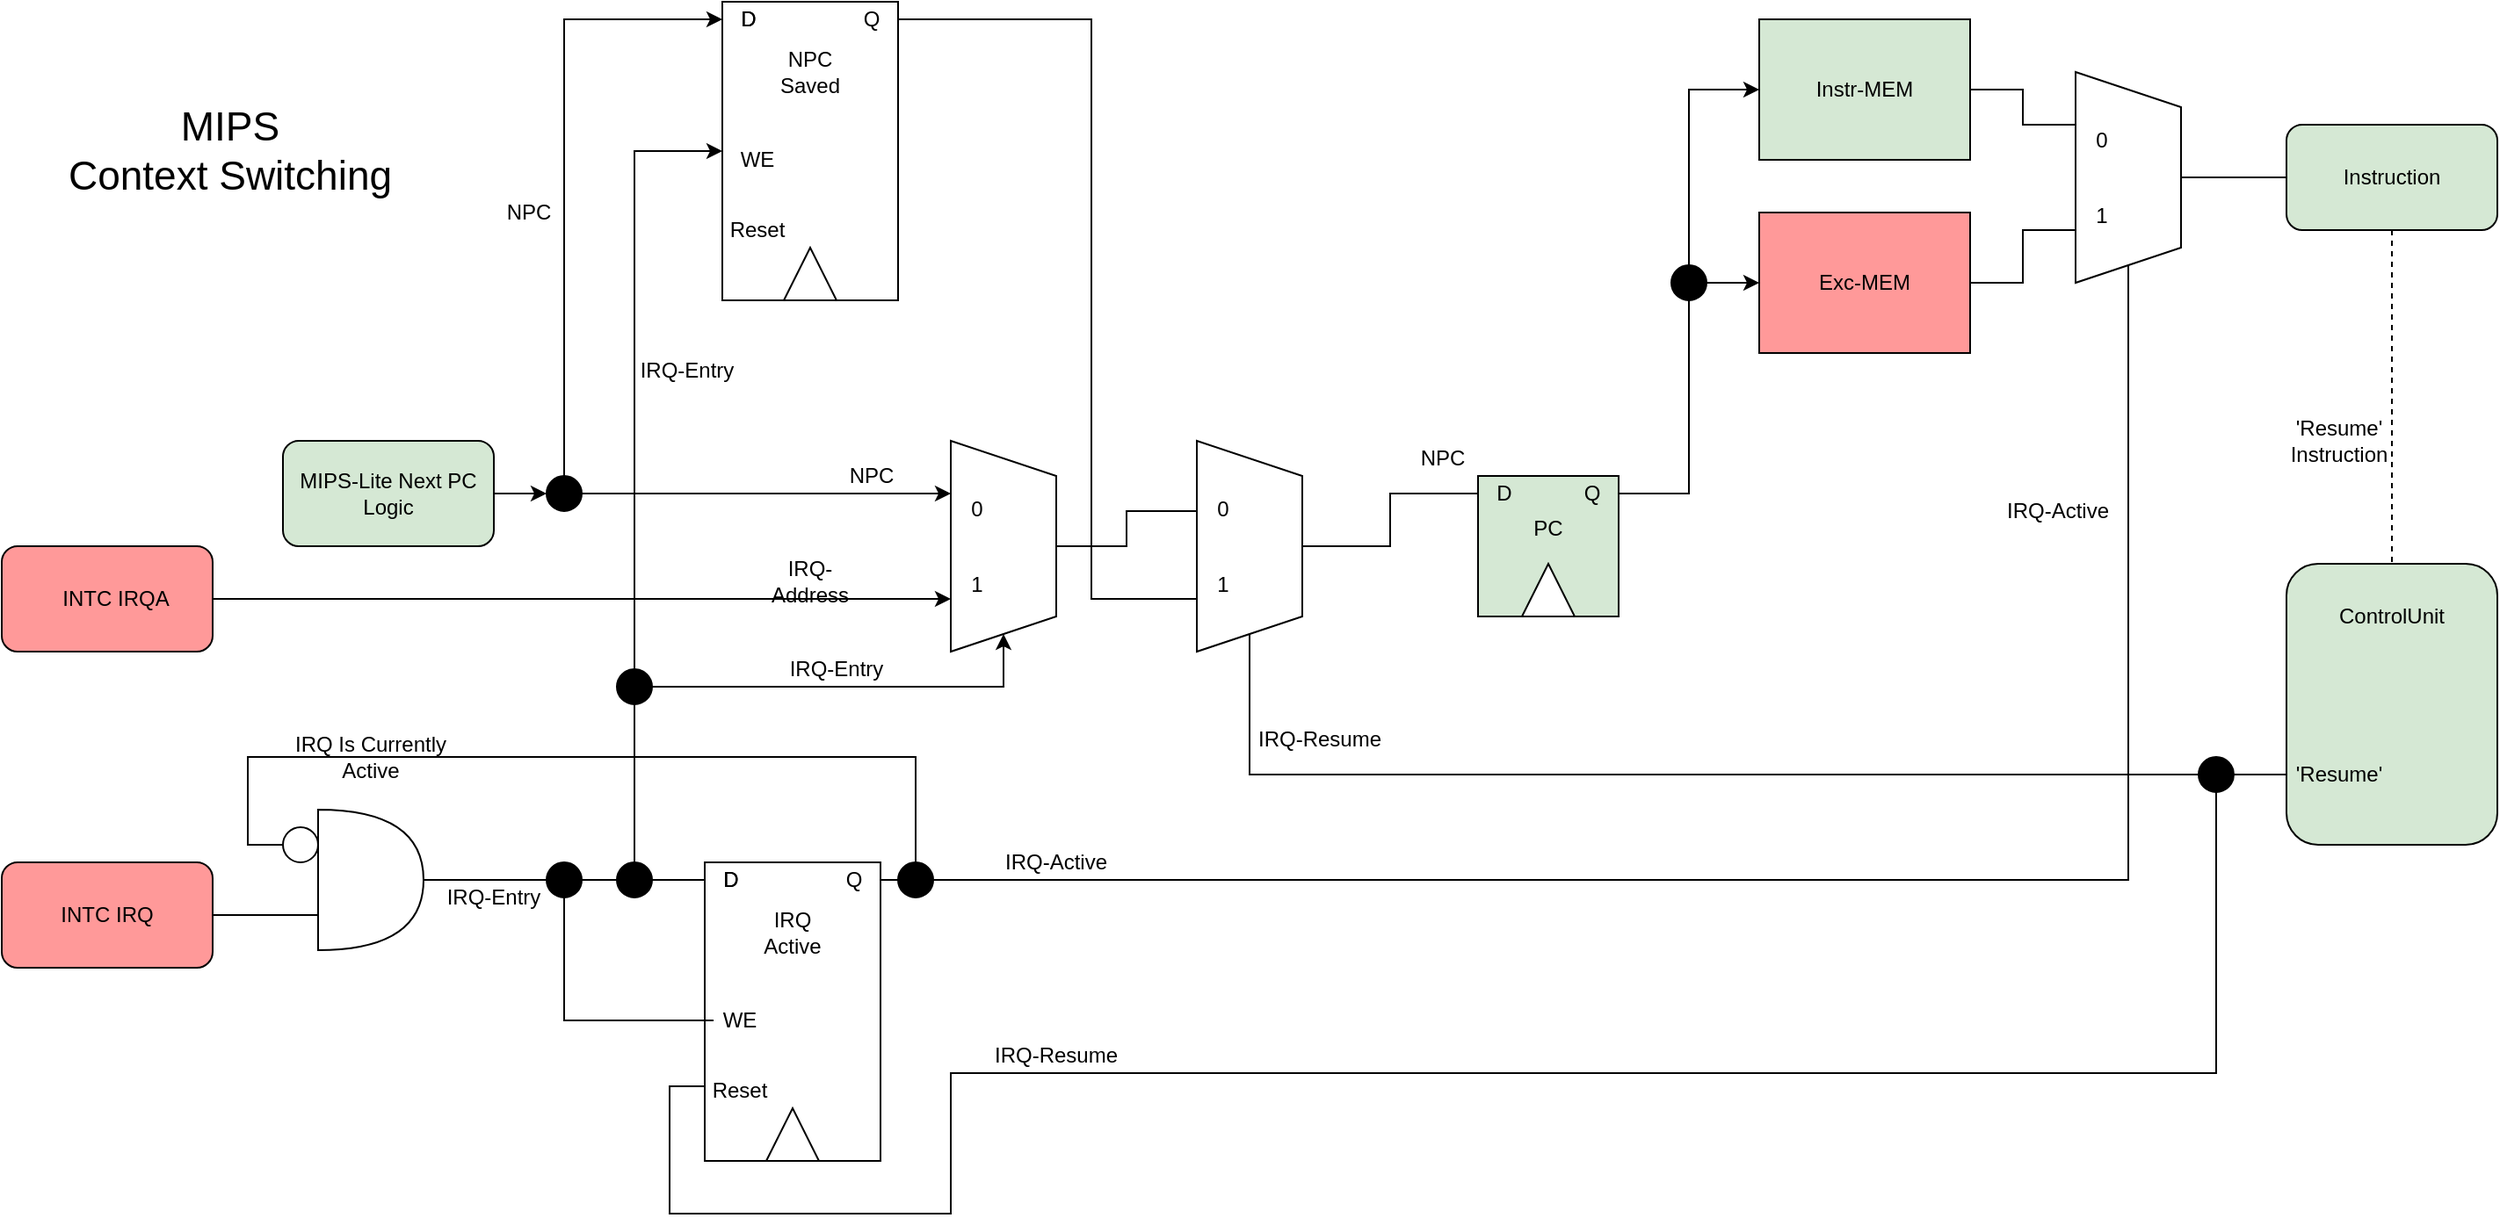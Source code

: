 <mxfile version="14.4.4"><diagram id="czd7E5ODU4UvFahUYfTw" name="Page-1"><mxGraphModel dx="2301" dy="872" grid="1" gridSize="10" guides="1" tooltips="1" connect="1" arrows="1" fold="1" page="1" pageScale="1" pageWidth="850" pageHeight="1100" math="0" shadow="0"><root><mxCell id="0"/><mxCell id="1" parent="0"/><mxCell id="uruvC8vvaSr73kLyYQJI-16" value="" style="rounded=0;whiteSpace=wrap;html=1;" vertex="1" parent="1"><mxGeometry x="-350" y="30" width="100" height="170" as="geometry"/></mxCell><mxCell id="uruvC8vvaSr73kLyYQJI-1" value="" style="rounded=1;whiteSpace=wrap;html=1;fillColor=#D5E8D4;" vertex="1" parent="1"><mxGeometry x="-600" y="280" width="120" height="60" as="geometry"/></mxCell><mxCell id="uruvC8vvaSr73kLyYQJI-24" style="edgeStyle=orthogonalEdgeStyle;rounded=0;orthogonalLoop=1;jettySize=auto;html=1;exitX=1;exitY=0.5;exitDx=0;exitDy=0;entryX=0;entryY=0.5;entryDx=0;entryDy=0;" edge="1" parent="1" source="uruvC8vvaSr73kLyYQJI-50" target="uruvC8vvaSr73kLyYQJI-18"><mxGeometry relative="1" as="geometry"><Array as="points"><mxPoint x="-440" y="310"/><mxPoint x="-440" y="40"/></Array></mxGeometry></mxCell><mxCell id="uruvC8vvaSr73kLyYQJI-2" value="MIPS-Lite Next PC Logic" style="text;html=1;strokeColor=none;fillColor=none;align=center;verticalAlign=middle;whiteSpace=wrap;rounded=0;" vertex="1" parent="1"><mxGeometry x="-600" y="290" width="120" height="40" as="geometry"/></mxCell><mxCell id="uruvC8vvaSr73kLyYQJI-3" value="" style="whiteSpace=wrap;html=1;aspect=fixed;" vertex="1" parent="1"><mxGeometry x="80" y="300" width="80" height="80" as="geometry"/></mxCell><mxCell id="uruvC8vvaSr73kLyYQJI-4" value="" style="triangle;whiteSpace=wrap;html=1;rotation=-90;" vertex="1" parent="1"><mxGeometry x="105" y="350" width="30" height="30" as="geometry"/></mxCell><mxCell id="uruvC8vvaSr73kLyYQJI-5" value="PC" style="text;html=1;strokeColor=none;fillColor=none;align=center;verticalAlign=middle;whiteSpace=wrap;rounded=0;" vertex="1" parent="1"><mxGeometry x="100" y="320" width="40" height="20" as="geometry"/></mxCell><mxCell id="uruvC8vvaSr73kLyYQJI-69" style="edgeStyle=orthogonalEdgeStyle;rounded=0;orthogonalLoop=1;jettySize=auto;html=1;exitX=1;exitY=0.5;exitDx=0;exitDy=0;entryX=0;entryY=0.5;entryDx=0;entryDy=0;shadow=0;" edge="1" parent="1" source="uruvC8vvaSr73kLyYQJI-66" target="uruvC8vvaSr73kLyYQJI-67"><mxGeometry relative="1" as="geometry"/></mxCell><mxCell id="uruvC8vvaSr73kLyYQJI-74" style="edgeStyle=orthogonalEdgeStyle;rounded=0;orthogonalLoop=1;jettySize=auto;html=1;exitX=1;exitY=0.5;exitDx=0;exitDy=0;entryX=0;entryY=0.5;entryDx=0;entryDy=0;shadow=0;" edge="1" parent="1" source="uruvC8vvaSr73kLyYQJI-75" target="uruvC8vvaSr73kLyYQJI-72"><mxGeometry relative="1" as="geometry"/></mxCell><mxCell id="uruvC8vvaSr73kLyYQJI-6" value="" style="whiteSpace=wrap;html=1;aspect=fixed;fillColor=#D5E8D4;" vertex="1" parent="1"><mxGeometry x="80" y="300" width="80" height="80" as="geometry"/></mxCell><mxCell id="uruvC8vvaSr73kLyYQJI-7" value="" style="triangle;whiteSpace=wrap;html=1;rotation=-90;" vertex="1" parent="1"><mxGeometry x="105" y="350" width="30" height="30" as="geometry"/></mxCell><mxCell id="uruvC8vvaSr73kLyYQJI-8" value="PC" style="text;html=1;strokeColor=none;fillColor=none;align=center;verticalAlign=middle;whiteSpace=wrap;rounded=0;" vertex="1" parent="1"><mxGeometry x="100" y="320" width="40" height="20" as="geometry"/></mxCell><mxCell id="uruvC8vvaSr73kLyYQJI-13" value="" style="triangle;whiteSpace=wrap;html=1;rotation=-90;" vertex="1" parent="1"><mxGeometry x="-315" y="170" width="30" height="30" as="geometry"/></mxCell><mxCell id="uruvC8vvaSr73kLyYQJI-14" value="&lt;div&gt;NPC&lt;/div&gt;&lt;div&gt;Saved&lt;br&gt;&lt;/div&gt;" style="text;html=1;strokeColor=none;fillColor=none;align=center;verticalAlign=middle;whiteSpace=wrap;rounded=0;" vertex="1" parent="1"><mxGeometry x="-320" y="60" width="40" height="20" as="geometry"/></mxCell><mxCell id="uruvC8vvaSr73kLyYQJI-17" value="D" style="text;html=1;strokeColor=none;fillColor=none;align=center;verticalAlign=middle;whiteSpace=wrap;rounded=0;" vertex="1" parent="1"><mxGeometry x="-350" y="30" width="30" height="20" as="geometry"/></mxCell><mxCell id="uruvC8vvaSr73kLyYQJI-18" value="D" style="text;html=1;strokeColor=none;fillColor=none;align=center;verticalAlign=middle;whiteSpace=wrap;rounded=0;" vertex="1" parent="1"><mxGeometry x="-350" y="30" width="30" height="20" as="geometry"/></mxCell><mxCell id="uruvC8vvaSr73kLyYQJI-91" style="edgeStyle=orthogonalEdgeStyle;rounded=0;orthogonalLoop=1;jettySize=auto;html=1;exitX=1;exitY=0.5;exitDx=0;exitDy=0;entryX=0.75;entryY=1;entryDx=0;entryDy=0;shadow=0;endArrow=none;endFill=0;" edge="1" parent="1" source="uruvC8vvaSr73kLyYQJI-19" target="uruvC8vvaSr73kLyYQJI-87"><mxGeometry relative="1" as="geometry"><Array as="points"><mxPoint x="-140" y="40"/><mxPoint x="-140" y="370"/></Array></mxGeometry></mxCell><mxCell id="uruvC8vvaSr73kLyYQJI-19" value="Q" style="text;html=1;strokeColor=none;fillColor=none;align=center;verticalAlign=middle;whiteSpace=wrap;rounded=0;" vertex="1" parent="1"><mxGeometry x="-280" y="30" width="30" height="20" as="geometry"/></mxCell><mxCell id="uruvC8vvaSr73kLyYQJI-21" value="Reset" style="text;html=1;strokeColor=none;fillColor=none;align=center;verticalAlign=middle;whiteSpace=wrap;rounded=0;" vertex="1" parent="1"><mxGeometry x="-345" y="150" width="30" height="20" as="geometry"/></mxCell><mxCell id="uruvC8vvaSr73kLyYQJI-22" value="WE" style="text;html=1;strokeColor=none;fillColor=none;align=center;verticalAlign=middle;whiteSpace=wrap;rounded=0;" vertex="1" parent="1"><mxGeometry x="-345" y="110" width="30" height="20" as="geometry"/></mxCell><mxCell id="uruvC8vvaSr73kLyYQJI-25" value="" style="rounded=0;whiteSpace=wrap;html=1;" vertex="1" parent="1"><mxGeometry x="-360" y="520" width="100" height="170" as="geometry"/></mxCell><mxCell id="uruvC8vvaSr73kLyYQJI-26" value="" style="triangle;whiteSpace=wrap;html=1;rotation=-90;" vertex="1" parent="1"><mxGeometry x="-325" y="660" width="30" height="30" as="geometry"/></mxCell><mxCell id="uruvC8vvaSr73kLyYQJI-27" value="IRQ Active" style="text;html=1;strokeColor=none;fillColor=none;align=center;verticalAlign=middle;whiteSpace=wrap;rounded=0;" vertex="1" parent="1"><mxGeometry x="-330" y="550" width="40" height="20" as="geometry"/></mxCell><mxCell id="uruvC8vvaSr73kLyYQJI-28" value="D" style="text;html=1;strokeColor=none;fillColor=none;align=center;verticalAlign=middle;whiteSpace=wrap;rounded=0;" vertex="1" parent="1"><mxGeometry x="-360" y="520" width="30" height="20" as="geometry"/></mxCell><mxCell id="uruvC8vvaSr73kLyYQJI-29" value="D" style="text;html=1;strokeColor=none;fillColor=none;align=center;verticalAlign=middle;whiteSpace=wrap;rounded=0;" vertex="1" parent="1"><mxGeometry x="-360" y="520" width="30" height="20" as="geometry"/></mxCell><mxCell id="uruvC8vvaSr73kLyYQJI-41" style="edgeStyle=orthogonalEdgeStyle;rounded=0;orthogonalLoop=1;jettySize=auto;html=1;exitX=1;exitY=0.5;exitDx=0;exitDy=0;entryX=0;entryY=0.5;entryDx=0;entryDy=0;endArrow=none;endFill=0;" edge="1" parent="1" source="uruvC8vvaSr73kLyYQJI-30" target="uruvC8vvaSr73kLyYQJI-40"><mxGeometry relative="1" as="geometry"><Array as="points"><mxPoint x="-240" y="530"/><mxPoint x="-240" y="460"/><mxPoint x="-620" y="460"/><mxPoint x="-620" y="510"/></Array></mxGeometry></mxCell><mxCell id="uruvC8vvaSr73kLyYQJI-81" style="edgeStyle=orthogonalEdgeStyle;rounded=0;orthogonalLoop=1;jettySize=auto;html=1;exitX=1;exitY=0.5;exitDx=0;exitDy=0;entryX=1;entryY=0.5;entryDx=0;entryDy=0;shadow=0;endArrow=none;endFill=0;" edge="1" parent="1" source="uruvC8vvaSr73kLyYQJI-85" target="uruvC8vvaSr73kLyYQJI-77"><mxGeometry relative="1" as="geometry"/></mxCell><mxCell id="uruvC8vvaSr73kLyYQJI-30" value="Q" style="text;html=1;strokeColor=none;fillColor=none;align=center;verticalAlign=middle;whiteSpace=wrap;rounded=0;" vertex="1" parent="1"><mxGeometry x="-290" y="520" width="30" height="20" as="geometry"/></mxCell><mxCell id="uruvC8vvaSr73kLyYQJI-31" value="Reset" style="text;html=1;strokeColor=none;fillColor=none;align=center;verticalAlign=middle;whiteSpace=wrap;rounded=0;" vertex="1" parent="1"><mxGeometry x="-355" y="640" width="30" height="20" as="geometry"/></mxCell><mxCell id="uruvC8vvaSr73kLyYQJI-32" value="WE" style="text;html=1;strokeColor=none;fillColor=none;align=center;verticalAlign=middle;whiteSpace=wrap;rounded=0;" vertex="1" parent="1"><mxGeometry x="-355" y="600" width="30" height="20" as="geometry"/></mxCell><mxCell id="uruvC8vvaSr73kLyYQJI-38" style="edgeStyle=orthogonalEdgeStyle;rounded=0;orthogonalLoop=1;jettySize=auto;html=1;exitX=1;exitY=0.5;exitDx=0;exitDy=0;entryX=0;entryY=0.75;entryDx=0;entryDy=0;entryPerimeter=0;endArrow=none;endFill=0;" edge="1" parent="1" source="uruvC8vvaSr73kLyYQJI-33" target="uruvC8vvaSr73kLyYQJI-36"><mxGeometry relative="1" as="geometry"/></mxCell><mxCell id="uruvC8vvaSr73kLyYQJI-33" value="" style="rounded=1;whiteSpace=wrap;html=1;fillColor=#FF9999;" vertex="1" parent="1"><mxGeometry x="-760" y="520" width="120" height="60" as="geometry"/></mxCell><mxCell id="uruvC8vvaSr73kLyYQJI-34" value="INTC IRQ" style="text;html=1;strokeColor=none;fillColor=none;align=center;verticalAlign=middle;whiteSpace=wrap;rounded=0;" vertex="1" parent="1"><mxGeometry x="-730" y="540" width="60" height="20" as="geometry"/></mxCell><mxCell id="uruvC8vvaSr73kLyYQJI-35" value="NPC" style="text;html=1;strokeColor=none;fillColor=none;align=center;verticalAlign=middle;whiteSpace=wrap;rounded=0;" vertex="1" parent="1"><mxGeometry x="-480" y="140" width="40" height="20" as="geometry"/></mxCell><mxCell id="uruvC8vvaSr73kLyYQJI-42" style="rounded=0;orthogonalLoop=1;jettySize=auto;html=1;exitX=1;exitY=0.5;exitDx=0;exitDy=0;exitPerimeter=0;entryX=0;entryY=0.5;entryDx=0;entryDy=0;shadow=0;endArrow=none;endFill=0;" edge="1" parent="1" source="uruvC8vvaSr73kLyYQJI-93" target="uruvC8vvaSr73kLyYQJI-29"><mxGeometry relative="1" as="geometry"/></mxCell><mxCell id="uruvC8vvaSr73kLyYQJI-44" style="edgeStyle=orthogonalEdgeStyle;rounded=0;orthogonalLoop=1;jettySize=auto;html=1;entryX=0;entryY=0.5;entryDx=0;entryDy=0;" edge="1" parent="1" source="uruvC8vvaSr73kLyYQJI-55" target="uruvC8vvaSr73kLyYQJI-16"><mxGeometry relative="1" as="geometry"><mxPoint x="-520" y="530" as="sourcePoint"/><Array as="points"><mxPoint x="-400" y="115"/></Array></mxGeometry></mxCell><mxCell id="uruvC8vvaSr73kLyYQJI-92" style="edgeStyle=orthogonalEdgeStyle;rounded=0;orthogonalLoop=1;jettySize=auto;html=1;exitX=1;exitY=0.5;exitDx=0;exitDy=0;exitPerimeter=0;entryX=0;entryY=0.5;entryDx=0;entryDy=0;shadow=0;endArrow=none;endFill=0;" edge="1" parent="1" source="uruvC8vvaSr73kLyYQJI-36" target="uruvC8vvaSr73kLyYQJI-32"><mxGeometry relative="1" as="geometry"><Array as="points"><mxPoint x="-440" y="530"/><mxPoint x="-440" y="610"/></Array></mxGeometry></mxCell><mxCell id="uruvC8vvaSr73kLyYQJI-36" value="" style="shape=or;whiteSpace=wrap;html=1;" vertex="1" parent="1"><mxGeometry x="-580" y="490" width="60" height="80" as="geometry"/></mxCell><mxCell id="uruvC8vvaSr73kLyYQJI-40" value="" style="ellipse;whiteSpace=wrap;html=1;aspect=fixed;" vertex="1" parent="1"><mxGeometry x="-600" y="500" width="20" height="20" as="geometry"/></mxCell><mxCell id="uruvC8vvaSr73kLyYQJI-43" value="IRQ-Entry" style="text;html=1;strokeColor=none;fillColor=none;align=center;verticalAlign=middle;whiteSpace=wrap;rounded=0;" vertex="1" parent="1"><mxGeometry x="-510" y="530" width="60" height="20" as="geometry"/></mxCell><mxCell id="uruvC8vvaSr73kLyYQJI-57" style="edgeStyle=orthogonalEdgeStyle;rounded=0;orthogonalLoop=1;jettySize=auto;html=1;exitX=0.5;exitY=0;exitDx=0;exitDy=0;entryX=0.5;entryY=1;entryDx=0;entryDy=0;endArrow=none;endFill=0;" edge="1" parent="1" source="uruvC8vvaSr73kLyYQJI-45" target="uruvC8vvaSr73kLyYQJI-55"><mxGeometry relative="1" as="geometry"/></mxCell><mxCell id="uruvC8vvaSr73kLyYQJI-45" value="" style="ellipse;whiteSpace=wrap;html=1;aspect=fixed;fillColor=#000000;" vertex="1" parent="1"><mxGeometry x="-410" y="520" width="20" height="20" as="geometry"/></mxCell><mxCell id="uruvC8vvaSr73kLyYQJI-53" style="edgeStyle=orthogonalEdgeStyle;rounded=0;orthogonalLoop=1;jettySize=auto;html=1;exitX=1;exitY=0.5;exitDx=0;exitDy=0;entryX=0.75;entryY=1;entryDx=0;entryDy=0;" edge="1" parent="1" source="uruvC8vvaSr73kLyYQJI-47" target="uruvC8vvaSr73kLyYQJI-49"><mxGeometry relative="1" as="geometry"/></mxCell><mxCell id="uruvC8vvaSr73kLyYQJI-47" value="" style="rounded=1;whiteSpace=wrap;html=1;fillColor=#FF9999;" vertex="1" parent="1"><mxGeometry x="-760" y="340" width="120" height="60" as="geometry"/></mxCell><mxCell id="uruvC8vvaSr73kLyYQJI-48" value="INTC IRQA" style="text;html=1;strokeColor=none;fillColor=none;align=center;verticalAlign=middle;whiteSpace=wrap;rounded=0;" vertex="1" parent="1"><mxGeometry x="-730" y="360" width="70" height="20" as="geometry"/></mxCell><mxCell id="uruvC8vvaSr73kLyYQJI-89" style="edgeStyle=orthogonalEdgeStyle;rounded=0;orthogonalLoop=1;jettySize=auto;html=1;exitX=0.5;exitY=0;exitDx=0;exitDy=0;entryX=0.333;entryY=1;entryDx=0;entryDy=0;entryPerimeter=0;shadow=0;endArrow=none;endFill=0;" edge="1" parent="1" source="uruvC8vvaSr73kLyYQJI-49" target="uruvC8vvaSr73kLyYQJI-87"><mxGeometry relative="1" as="geometry"/></mxCell><mxCell id="uruvC8vvaSr73kLyYQJI-49" value="" style="shape=trapezoid;perimeter=trapezoidPerimeter;whiteSpace=wrap;html=1;fixedSize=1;fillColor=#FFFFFF;direction=south;" vertex="1" parent="1"><mxGeometry x="-220" y="280" width="60" height="120" as="geometry"/></mxCell><mxCell id="uruvC8vvaSr73kLyYQJI-52" style="edgeStyle=orthogonalEdgeStyle;rounded=0;orthogonalLoop=1;jettySize=auto;html=1;exitX=1;exitY=0.5;exitDx=0;exitDy=0;entryX=0.25;entryY=1;entryDx=0;entryDy=0;" edge="1" parent="1" source="uruvC8vvaSr73kLyYQJI-50" target="uruvC8vvaSr73kLyYQJI-49"><mxGeometry relative="1" as="geometry"/></mxCell><mxCell id="uruvC8vvaSr73kLyYQJI-50" value="" style="ellipse;whiteSpace=wrap;html=1;aspect=fixed;fillColor=#000000;" vertex="1" parent="1"><mxGeometry x="-450" y="300" width="20" height="20" as="geometry"/></mxCell><mxCell id="uruvC8vvaSr73kLyYQJI-51" style="edgeStyle=orthogonalEdgeStyle;rounded=0;orthogonalLoop=1;jettySize=auto;html=1;exitX=1;exitY=0.5;exitDx=0;exitDy=0;entryX=0;entryY=0.5;entryDx=0;entryDy=0;" edge="1" parent="1" source="uruvC8vvaSr73kLyYQJI-2" target="uruvC8vvaSr73kLyYQJI-50"><mxGeometry relative="1" as="geometry"><mxPoint x="-480" y="310" as="sourcePoint"/><mxPoint x="-350" y="40" as="targetPoint"/></mxGeometry></mxCell><mxCell id="uruvC8vvaSr73kLyYQJI-59" style="edgeStyle=orthogonalEdgeStyle;rounded=0;orthogonalLoop=1;jettySize=auto;html=1;exitX=1;exitY=0.5;exitDx=0;exitDy=0;shadow=0;" edge="1" parent="1" source="uruvC8vvaSr73kLyYQJI-55" target="uruvC8vvaSr73kLyYQJI-49"><mxGeometry relative="1" as="geometry"/></mxCell><mxCell id="uruvC8vvaSr73kLyYQJI-55" value="" style="ellipse;whiteSpace=wrap;html=1;aspect=fixed;fillColor=#000000;" vertex="1" parent="1"><mxGeometry x="-410" y="410" width="20" height="20" as="geometry"/></mxCell><mxCell id="uruvC8vvaSr73kLyYQJI-60" value="&lt;div&gt;0&lt;/div&gt;&lt;div&gt;&lt;br&gt;&lt;/div&gt;&lt;div&gt;&lt;br&gt;&lt;/div&gt;&lt;div&gt;1&lt;br&gt;&lt;/div&gt;" style="text;html=1;strokeColor=none;fillColor=none;align=center;verticalAlign=middle;whiteSpace=wrap;rounded=0;" vertex="1" parent="1"><mxGeometry x="-220" y="330" width="30" height="20" as="geometry"/></mxCell><mxCell id="uruvC8vvaSr73kLyYQJI-61" value="IRQ-Entry" style="text;html=1;strokeColor=none;fillColor=none;align=center;verticalAlign=middle;whiteSpace=wrap;rounded=0;" vertex="1" parent="1"><mxGeometry x="-315" y="400" width="60" height="20" as="geometry"/></mxCell><mxCell id="uruvC8vvaSr73kLyYQJI-62" value="IRQ-Entry" style="text;html=1;strokeColor=none;fillColor=none;align=center;verticalAlign=middle;whiteSpace=wrap;rounded=0;" vertex="1" parent="1"><mxGeometry x="-400" y="230" width="60" height="20" as="geometry"/></mxCell><mxCell id="uruvC8vvaSr73kLyYQJI-63" value="IRQ-Address" style="text;html=1;strokeColor=none;fillColor=none;align=center;verticalAlign=middle;whiteSpace=wrap;rounded=0;" vertex="1" parent="1"><mxGeometry x="-335" y="350" width="70" height="20" as="geometry"/></mxCell><mxCell id="uruvC8vvaSr73kLyYQJI-64" value="IRQ Is Currently Active" style="text;html=1;strokeColor=none;fillColor=none;align=center;verticalAlign=middle;whiteSpace=wrap;rounded=0;" vertex="1" parent="1"><mxGeometry x="-595" y="450" width="90" height="20" as="geometry"/></mxCell><mxCell id="uruvC8vvaSr73kLyYQJI-65" value="D" style="text;html=1;strokeColor=none;fillColor=none;align=center;verticalAlign=middle;whiteSpace=wrap;rounded=0;" vertex="1" parent="1"><mxGeometry x="80" y="300" width="30" height="20" as="geometry"/></mxCell><mxCell id="uruvC8vvaSr73kLyYQJI-66" value="Q" style="text;html=1;strokeColor=none;fillColor=none;align=center;verticalAlign=middle;whiteSpace=wrap;rounded=0;" vertex="1" parent="1"><mxGeometry x="130" y="300" width="30" height="20" as="geometry"/></mxCell><mxCell id="uruvC8vvaSr73kLyYQJI-79" style="edgeStyle=orthogonalEdgeStyle;rounded=0;orthogonalLoop=1;jettySize=auto;html=1;exitX=1;exitY=0.5;exitDx=0;exitDy=0;entryX=0.25;entryY=1;entryDx=0;entryDy=0;shadow=0;endArrow=none;endFill=0;" edge="1" parent="1" source="uruvC8vvaSr73kLyYQJI-67" target="uruvC8vvaSr73kLyYQJI-77"><mxGeometry relative="1" as="geometry"/></mxCell><mxCell id="uruvC8vvaSr73kLyYQJI-67" value="" style="rounded=0;whiteSpace=wrap;html=1;fillColor=#D5E8D4;" vertex="1" parent="1"><mxGeometry x="240" y="40" width="120" height="80" as="geometry"/></mxCell><mxCell id="uruvC8vvaSr73kLyYQJI-68" value="Instr-MEM" style="text;html=1;strokeColor=none;fillColor=none;align=center;verticalAlign=middle;whiteSpace=wrap;rounded=0;" vertex="1" parent="1"><mxGeometry x="270" y="70" width="60" height="20" as="geometry"/></mxCell><mxCell id="uruvC8vvaSr73kLyYQJI-70" value="NPC" style="text;html=1;strokeColor=none;fillColor=none;align=center;verticalAlign=middle;whiteSpace=wrap;rounded=0;" vertex="1" parent="1"><mxGeometry x="-285" y="290" width="40" height="20" as="geometry"/></mxCell><mxCell id="uruvC8vvaSr73kLyYQJI-71" value="NPC" style="text;html=1;strokeColor=none;fillColor=none;align=center;verticalAlign=middle;whiteSpace=wrap;rounded=0;" vertex="1" parent="1"><mxGeometry x="40" y="280" width="40" height="20" as="geometry"/></mxCell><mxCell id="uruvC8vvaSr73kLyYQJI-80" style="edgeStyle=orthogonalEdgeStyle;rounded=0;orthogonalLoop=1;jettySize=auto;html=1;exitX=1;exitY=0.5;exitDx=0;exitDy=0;entryX=0.75;entryY=1;entryDx=0;entryDy=0;shadow=0;endArrow=none;endFill=0;" edge="1" parent="1" source="uruvC8vvaSr73kLyYQJI-72" target="uruvC8vvaSr73kLyYQJI-77"><mxGeometry relative="1" as="geometry"/></mxCell><mxCell id="uruvC8vvaSr73kLyYQJI-72" value="" style="rounded=0;whiteSpace=wrap;html=1;fillColor=#FF9999;" vertex="1" parent="1"><mxGeometry x="240" y="150" width="120" height="80" as="geometry"/></mxCell><mxCell id="uruvC8vvaSr73kLyYQJI-73" value="Exc-MEM" style="text;html=1;strokeColor=none;fillColor=none;align=center;verticalAlign=middle;whiteSpace=wrap;rounded=0;" vertex="1" parent="1"><mxGeometry x="270" y="180" width="60" height="20" as="geometry"/></mxCell><mxCell id="uruvC8vvaSr73kLyYQJI-75" value="" style="ellipse;whiteSpace=wrap;html=1;aspect=fixed;fillColor=#000000;" vertex="1" parent="1"><mxGeometry x="190" y="180" width="20" height="20" as="geometry"/></mxCell><mxCell id="uruvC8vvaSr73kLyYQJI-84" style="edgeStyle=orthogonalEdgeStyle;rounded=0;orthogonalLoop=1;jettySize=auto;html=1;exitX=0.5;exitY=0;exitDx=0;exitDy=0;entryX=0;entryY=0.5;entryDx=0;entryDy=0;shadow=0;endArrow=none;endFill=0;" edge="1" parent="1" source="uruvC8vvaSr73kLyYQJI-77" target="uruvC8vvaSr73kLyYQJI-83"><mxGeometry relative="1" as="geometry"/></mxCell><mxCell id="uruvC8vvaSr73kLyYQJI-77" value="" style="shape=trapezoid;perimeter=trapezoidPerimeter;whiteSpace=wrap;html=1;fixedSize=1;fillColor=#FFFFFF;direction=south;" vertex="1" parent="1"><mxGeometry x="420" y="70" width="60" height="120" as="geometry"/></mxCell><mxCell id="uruvC8vvaSr73kLyYQJI-78" value="&lt;div&gt;0&lt;/div&gt;&lt;div&gt;&lt;br&gt;&lt;/div&gt;&lt;div&gt;&lt;br&gt;&lt;/div&gt;&lt;div&gt;1&lt;br&gt;&lt;/div&gt;" style="text;html=1;strokeColor=none;fillColor=none;align=center;verticalAlign=middle;whiteSpace=wrap;rounded=0;" vertex="1" parent="1"><mxGeometry x="420" y="120" width="30" height="20" as="geometry"/></mxCell><mxCell id="uruvC8vvaSr73kLyYQJI-97" style="edgeStyle=orthogonalEdgeStyle;rounded=0;orthogonalLoop=1;jettySize=auto;html=1;exitX=0.5;exitY=1;exitDx=0;exitDy=0;entryX=0.5;entryY=0;entryDx=0;entryDy=0;shadow=0;endArrow=none;endFill=0;dashed=1;" edge="1" parent="1" source="uruvC8vvaSr73kLyYQJI-82" target="uruvC8vvaSr73kLyYQJI-95"><mxGeometry relative="1" as="geometry"/></mxCell><mxCell id="uruvC8vvaSr73kLyYQJI-82" value="" style="rounded=1;whiteSpace=wrap;html=1;fillColor=#D5E8D4;" vertex="1" parent="1"><mxGeometry x="540" y="100" width="120" height="60" as="geometry"/></mxCell><mxCell id="uruvC8vvaSr73kLyYQJI-83" value="Instruction" style="text;html=1;strokeColor=none;fillColor=none;align=center;verticalAlign=middle;whiteSpace=wrap;rounded=0;" vertex="1" parent="1"><mxGeometry x="540" y="110" width="120" height="40" as="geometry"/></mxCell><mxCell id="uruvC8vvaSr73kLyYQJI-85" value="" style="ellipse;whiteSpace=wrap;html=1;aspect=fixed;fillColor=#000000;" vertex="1" parent="1"><mxGeometry x="-250" y="520" width="20" height="20" as="geometry"/></mxCell><mxCell id="uruvC8vvaSr73kLyYQJI-86" style="edgeStyle=orthogonalEdgeStyle;rounded=0;orthogonalLoop=1;jettySize=auto;html=1;exitX=1;exitY=0.5;exitDx=0;exitDy=0;entryX=1;entryY=0.5;entryDx=0;entryDy=0;shadow=0;endArrow=none;endFill=0;" edge="1" parent="1" source="uruvC8vvaSr73kLyYQJI-30" target="uruvC8vvaSr73kLyYQJI-85"><mxGeometry relative="1" as="geometry"><mxPoint x="-260" y="530" as="sourcePoint"/><mxPoint x="450" y="180" as="targetPoint"/></mxGeometry></mxCell><mxCell id="uruvC8vvaSr73kLyYQJI-90" style="edgeStyle=orthogonalEdgeStyle;rounded=0;orthogonalLoop=1;jettySize=auto;html=1;exitX=0.5;exitY=0;exitDx=0;exitDy=0;shadow=0;endArrow=none;endFill=0;" edge="1" parent="1" source="uruvC8vvaSr73kLyYQJI-87" target="uruvC8vvaSr73kLyYQJI-65"><mxGeometry relative="1" as="geometry"/></mxCell><mxCell id="uruvC8vvaSr73kLyYQJI-87" value="" style="shape=trapezoid;perimeter=trapezoidPerimeter;whiteSpace=wrap;html=1;fixedSize=1;fillColor=#FFFFFF;direction=south;" vertex="1" parent="1"><mxGeometry x="-80" y="280" width="60" height="120" as="geometry"/></mxCell><mxCell id="uruvC8vvaSr73kLyYQJI-88" value="&lt;div&gt;0&lt;/div&gt;&lt;div&gt;&lt;br&gt;&lt;/div&gt;&lt;div&gt;&lt;br&gt;&lt;/div&gt;&lt;div&gt;1&lt;br&gt;&lt;/div&gt;" style="text;html=1;strokeColor=none;fillColor=none;align=center;verticalAlign=middle;whiteSpace=wrap;rounded=0;" vertex="1" parent="1"><mxGeometry x="-80" y="330" width="30" height="20" as="geometry"/></mxCell><mxCell id="uruvC8vvaSr73kLyYQJI-93" value="" style="ellipse;whiteSpace=wrap;html=1;aspect=fixed;fillColor=#000000;" vertex="1" parent="1"><mxGeometry x="-450" y="520" width="20" height="20" as="geometry"/></mxCell><mxCell id="uruvC8vvaSr73kLyYQJI-94" style="rounded=0;orthogonalLoop=1;jettySize=auto;html=1;exitX=1;exitY=0.5;exitDx=0;exitDy=0;exitPerimeter=0;entryX=0;entryY=0.5;entryDx=0;entryDy=0;shadow=0;endArrow=none;endFill=0;" edge="1" parent="1" source="uruvC8vvaSr73kLyYQJI-36" target="uruvC8vvaSr73kLyYQJI-93"><mxGeometry relative="1" as="geometry"><mxPoint x="-520" y="530" as="sourcePoint"/><mxPoint x="-360" y="530" as="targetPoint"/></mxGeometry></mxCell><mxCell id="uruvC8vvaSr73kLyYQJI-95" value="" style="rounded=1;whiteSpace=wrap;html=1;fillColor=#D5E8D4;" vertex="1" parent="1"><mxGeometry x="540" y="350" width="120" height="160" as="geometry"/></mxCell><mxCell id="uruvC8vvaSr73kLyYQJI-96" value="ControlUnit" style="text;html=1;strokeColor=none;fillColor=none;align=center;verticalAlign=middle;whiteSpace=wrap;rounded=0;" vertex="1" parent="1"><mxGeometry x="540" y="360" width="120" height="40" as="geometry"/></mxCell><mxCell id="uruvC8vvaSr73kLyYQJI-98" value="'Resume'&lt;br&gt;Instruction" style="text;html=1;strokeColor=none;fillColor=none;align=center;verticalAlign=middle;whiteSpace=wrap;rounded=0;" vertex="1" parent="1"><mxGeometry x="540" y="270" width="60" height="20" as="geometry"/></mxCell><mxCell id="uruvC8vvaSr73kLyYQJI-99" value="'Resume'" style="text;html=1;strokeColor=none;fillColor=none;align=center;verticalAlign=middle;whiteSpace=wrap;rounded=0;" vertex="1" parent="1"><mxGeometry x="540" y="460" width="60" height="20" as="geometry"/></mxCell><mxCell id="uruvC8vvaSr73kLyYQJI-103" style="edgeStyle=orthogonalEdgeStyle;rounded=0;orthogonalLoop=1;jettySize=auto;html=1;exitX=0.5;exitY=1;exitDx=0;exitDy=0;entryX=0;entryY=0.75;entryDx=0;entryDy=0;shadow=0;endArrow=none;endFill=0;" edge="1" parent="1" source="uruvC8vvaSr73kLyYQJI-101" target="uruvC8vvaSr73kLyYQJI-25"><mxGeometry relative="1" as="geometry"><Array as="points"><mxPoint x="500" y="640"/><mxPoint x="-220" y="640"/><mxPoint x="-220" y="720"/><mxPoint x="-380" y="720"/><mxPoint x="-380" y="648"/></Array></mxGeometry></mxCell><mxCell id="uruvC8vvaSr73kLyYQJI-101" value="" style="ellipse;whiteSpace=wrap;html=1;aspect=fixed;fillColor=#000000;" vertex="1" parent="1"><mxGeometry x="490" y="460" width="20" height="20" as="geometry"/></mxCell><mxCell id="uruvC8vvaSr73kLyYQJI-102" style="edgeStyle=orthogonalEdgeStyle;rounded=0;orthogonalLoop=1;jettySize=auto;html=1;exitX=1;exitY=0.5;exitDx=0;exitDy=0;entryX=0;entryY=0.75;entryDx=0;entryDy=0;shadow=0;endArrow=none;endFill=0;" edge="1" parent="1" source="uruvC8vvaSr73kLyYQJI-87" target="uruvC8vvaSr73kLyYQJI-95"><mxGeometry relative="1" as="geometry"><mxPoint x="-50" y="390" as="sourcePoint"/><mxPoint x="540" y="520" as="targetPoint"/><Array as="points"><mxPoint x="-50" y="470"/></Array></mxGeometry></mxCell><mxCell id="uruvC8vvaSr73kLyYQJI-104" value="IRQ-Resume" style="text;html=1;strokeColor=none;fillColor=none;align=center;verticalAlign=middle;whiteSpace=wrap;rounded=0;" vertex="1" parent="1"><mxGeometry x="-200" y="620" width="80" height="20" as="geometry"/></mxCell><mxCell id="uruvC8vvaSr73kLyYQJI-105" value="IRQ-Resume" style="text;html=1;strokeColor=none;fillColor=none;align=center;verticalAlign=middle;whiteSpace=wrap;rounded=0;" vertex="1" parent="1"><mxGeometry x="-50" y="440" width="80" height="20" as="geometry"/></mxCell><mxCell id="uruvC8vvaSr73kLyYQJI-106" value="IRQ-Active" style="text;html=1;strokeColor=none;fillColor=none;align=center;verticalAlign=middle;whiteSpace=wrap;rounded=0;" vertex="1" parent="1"><mxGeometry x="370" y="310" width="80" height="20" as="geometry"/></mxCell><mxCell id="uruvC8vvaSr73kLyYQJI-107" value="IRQ-Active" style="text;html=1;strokeColor=none;fillColor=none;align=center;verticalAlign=middle;whiteSpace=wrap;rounded=0;" vertex="1" parent="1"><mxGeometry x="-200" y="510" width="80" height="20" as="geometry"/></mxCell><mxCell id="uruvC8vvaSr73kLyYQJI-108" value="&lt;font style=&quot;font-size: 23px&quot;&gt;MIPS&lt;br&gt;Context Switching&lt;br&gt;&lt;/font&gt;" style="text;html=1;strokeColor=none;fillColor=none;align=center;verticalAlign=middle;whiteSpace=wrap;rounded=0;" vertex="1" parent="1"><mxGeometry x="-730" y="105" width="200" height="20" as="geometry"/></mxCell></root></mxGraphModel></diagram></mxfile>